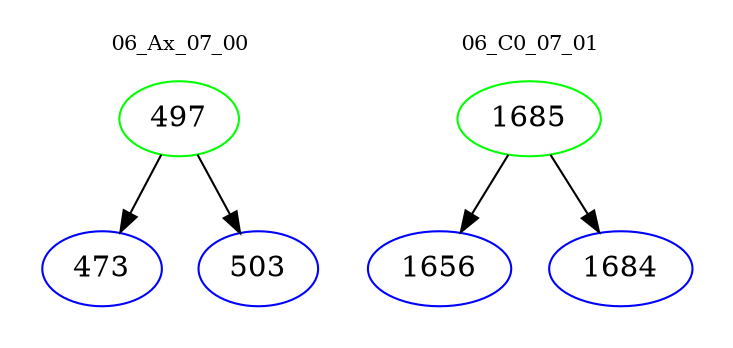 digraph{
subgraph cluster_0 {
color = white
label = "06_Ax_07_00";
fontsize=10;
T0_497 [label="497", color="green"]
T0_497 -> T0_473 [color="black"]
T0_473 [label="473", color="blue"]
T0_497 -> T0_503 [color="black"]
T0_503 [label="503", color="blue"]
}
subgraph cluster_1 {
color = white
label = "06_C0_07_01";
fontsize=10;
T1_1685 [label="1685", color="green"]
T1_1685 -> T1_1656 [color="black"]
T1_1656 [label="1656", color="blue"]
T1_1685 -> T1_1684 [color="black"]
T1_1684 [label="1684", color="blue"]
}
}
